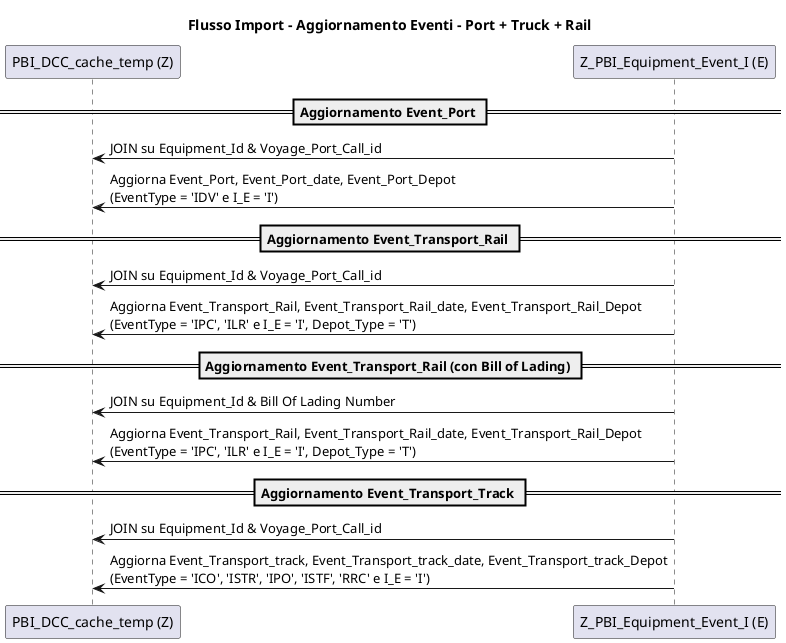 @startuml
title Flusso Import - Aggiornamento Eventi - Port + Truck + Rail

participant "PBI_DCC_cache_temp (Z)" as Z
participant "Z_PBI_Equipment_Event_I (E)" as E

== Aggiornamento Event_Port ==
E -> Z: JOIN su Equipment_Id & Voyage_Port_Call_id
Z <- E: Aggiorna Event_Port, Event_Port_date, Event_Port_Depot\n(EventType = 'IDV' e I_E = 'I')

== Aggiornamento Event_Transport_Rail ==
E -> Z: JOIN su Equipment_Id & Voyage_Port_Call_id
Z <- E: Aggiorna Event_Transport_Rail, Event_Transport_Rail_date, Event_Transport_Rail_Depot\n(EventType = 'IPC', 'ILR' e I_E = 'I', Depot_Type = 'T')

== Aggiornamento Event_Transport_Rail (con Bill of Lading) ==
E -> Z: JOIN su Equipment_Id & Bill Of Lading Number
Z <- E: Aggiorna Event_Transport_Rail, Event_Transport_Rail_date, Event_Transport_Rail_Depot\n(EventType = 'IPC', 'ILR' e I_E = 'I', Depot_Type = 'T')

== Aggiornamento Event_Transport_Track ==
E -> Z: JOIN su Equipment_Id & Voyage_Port_Call_id
Z <- E: Aggiorna Event_Transport_track, Event_Transport_track_date, Event_Transport_track_Depot\n(EventType = 'ICO', 'ISTR', 'IPO', 'ISTF', 'RRC' e I_E = 'I')

@enduml

